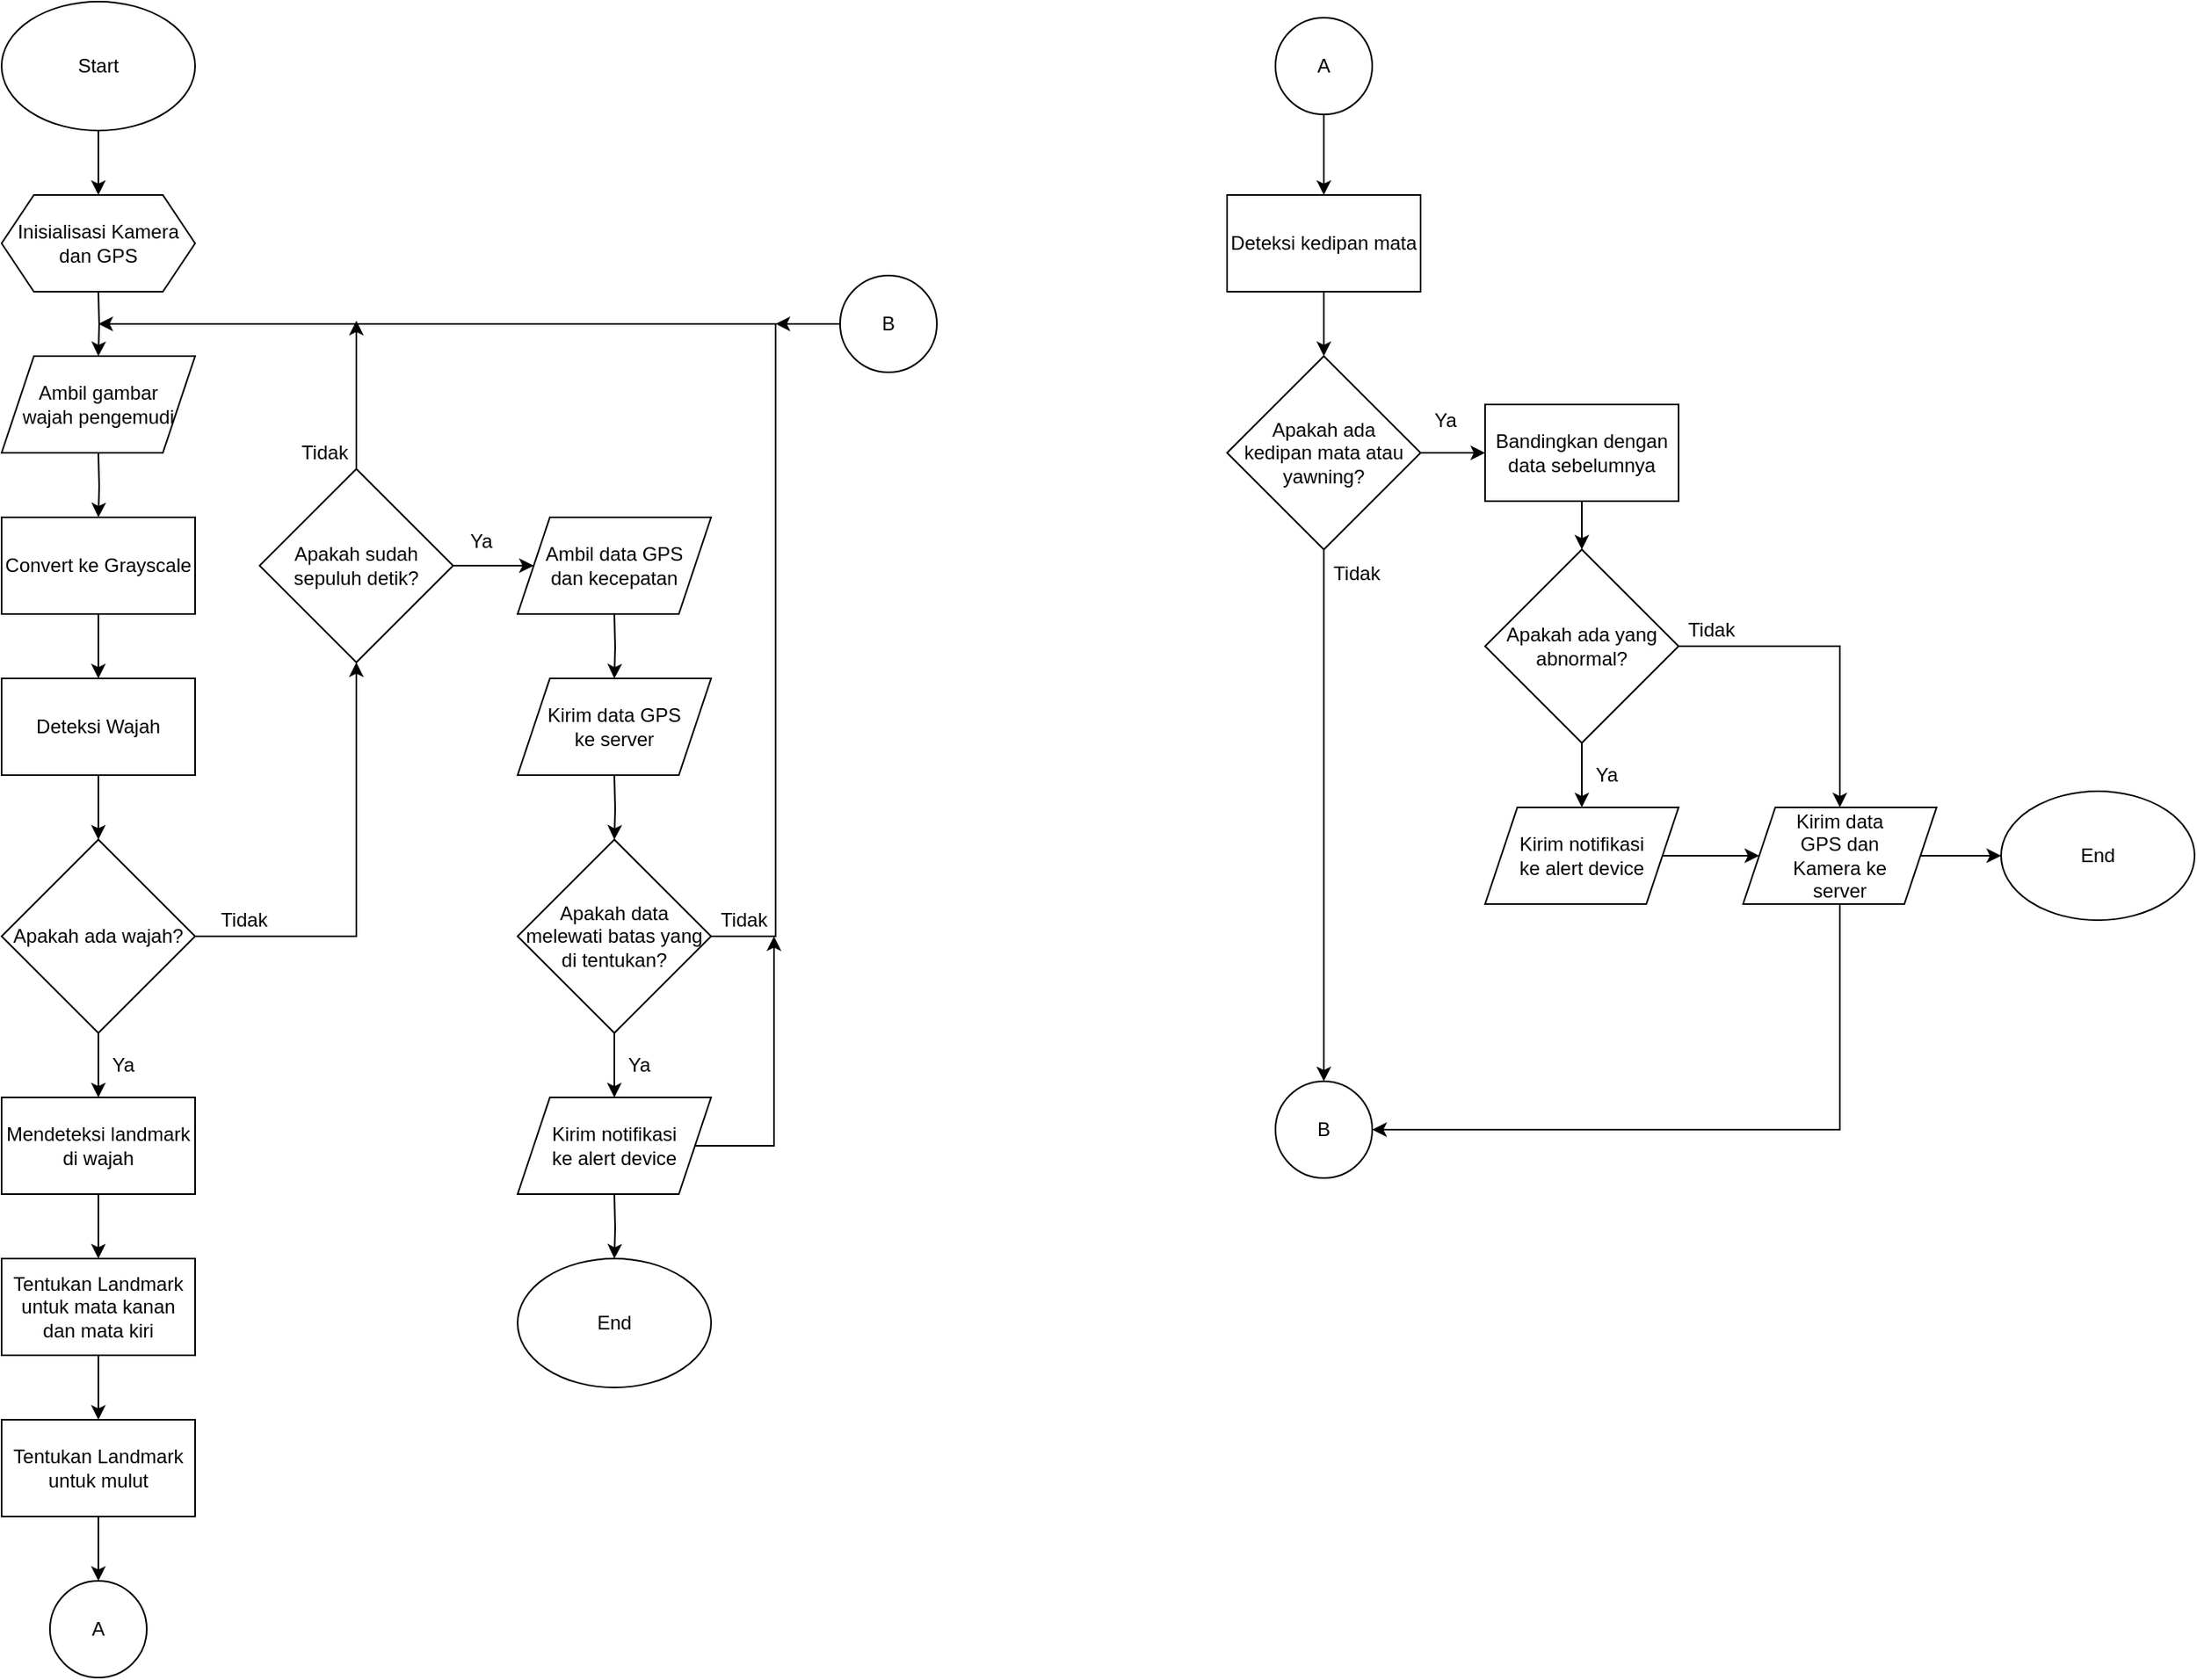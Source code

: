 <mxfile version="14.5.10" type="github">
  <diagram id="o2fH_WWDMF9li2Jf_rtt" name="Page-1">
    <mxGraphModel dx="4152" dy="2228" grid="1" gridSize="10" guides="1" tooltips="1" connect="1" arrows="1" fold="1" page="1" pageScale="1" pageWidth="850" pageHeight="1100" math="0" shadow="0">
      <root>
        <mxCell id="0" />
        <mxCell id="1" parent="0" />
        <mxCell id="26X6T3ZS9L2JQqSbIRwc-3" style="edgeStyle=orthogonalEdgeStyle;rounded=0;orthogonalLoop=1;jettySize=auto;html=1;exitX=0.5;exitY=1;exitDx=0;exitDy=0;startArrow=none;startFill=0;" edge="1" parent="1" source="26X6T3ZS9L2JQqSbIRwc-1">
          <mxGeometry relative="1" as="geometry">
            <mxPoint x="180" y="160" as="targetPoint" />
          </mxGeometry>
        </mxCell>
        <mxCell id="26X6T3ZS9L2JQqSbIRwc-1" value="Start" style="ellipse;whiteSpace=wrap;html=1;" vertex="1" parent="1">
          <mxGeometry x="120" y="40" width="120" height="80" as="geometry" />
        </mxCell>
        <mxCell id="26X6T3ZS9L2JQqSbIRwc-6" value="" style="edgeStyle=orthogonalEdgeStyle;rounded=0;orthogonalLoop=1;jettySize=auto;html=1;startArrow=none;startFill=0;" edge="1" parent="1">
          <mxGeometry relative="1" as="geometry">
            <mxPoint x="180" y="220" as="sourcePoint" />
            <mxPoint x="180" y="260" as="targetPoint" />
          </mxGeometry>
        </mxCell>
        <mxCell id="26X6T3ZS9L2JQqSbIRwc-8" value="" style="edgeStyle=orthogonalEdgeStyle;rounded=0;orthogonalLoop=1;jettySize=auto;html=1;startArrow=none;startFill=0;" edge="1" parent="1" target="26X6T3ZS9L2JQqSbIRwc-7">
          <mxGeometry relative="1" as="geometry">
            <mxPoint x="180" y="320" as="sourcePoint" />
          </mxGeometry>
        </mxCell>
        <mxCell id="26X6T3ZS9L2JQqSbIRwc-10" value="" style="edgeStyle=orthogonalEdgeStyle;rounded=0;orthogonalLoop=1;jettySize=auto;html=1;startArrow=none;startFill=0;" edge="1" parent="1" source="26X6T3ZS9L2JQqSbIRwc-7" target="26X6T3ZS9L2JQqSbIRwc-9">
          <mxGeometry relative="1" as="geometry" />
        </mxCell>
        <mxCell id="26X6T3ZS9L2JQqSbIRwc-7" value="Convert ke Grayscale" style="whiteSpace=wrap;html=1;rounded=0;" vertex="1" parent="1">
          <mxGeometry x="120" y="360" width="120" height="60" as="geometry" />
        </mxCell>
        <mxCell id="26X6T3ZS9L2JQqSbIRwc-13" style="edgeStyle=orthogonalEdgeStyle;rounded=0;orthogonalLoop=1;jettySize=auto;html=1;exitX=0.5;exitY=1;exitDx=0;exitDy=0;entryX=0.5;entryY=0;entryDx=0;entryDy=0;startArrow=none;startFill=0;" edge="1" parent="1" source="26X6T3ZS9L2JQqSbIRwc-9" target="26X6T3ZS9L2JQqSbIRwc-11">
          <mxGeometry relative="1" as="geometry" />
        </mxCell>
        <mxCell id="26X6T3ZS9L2JQqSbIRwc-9" value="Deteksi Wajah" style="whiteSpace=wrap;html=1;rounded=0;" vertex="1" parent="1">
          <mxGeometry x="120" y="460" width="120" height="60" as="geometry" />
        </mxCell>
        <mxCell id="26X6T3ZS9L2JQqSbIRwc-16" value="" style="edgeStyle=orthogonalEdgeStyle;rounded=0;orthogonalLoop=1;jettySize=auto;html=1;startArrow=none;startFill=0;" edge="1" parent="1" source="26X6T3ZS9L2JQqSbIRwc-11" target="26X6T3ZS9L2JQqSbIRwc-15">
          <mxGeometry relative="1" as="geometry" />
        </mxCell>
        <mxCell id="26X6T3ZS9L2JQqSbIRwc-26" style="edgeStyle=orthogonalEdgeStyle;rounded=0;orthogonalLoop=1;jettySize=auto;html=1;exitX=1;exitY=0.5;exitDx=0;exitDy=0;entryX=0.5;entryY=1;entryDx=0;entryDy=0;startArrow=none;startFill=0;" edge="1" parent="1" source="26X6T3ZS9L2JQqSbIRwc-11" target="26X6T3ZS9L2JQqSbIRwc-24">
          <mxGeometry relative="1" as="geometry" />
        </mxCell>
        <mxCell id="26X6T3ZS9L2JQqSbIRwc-11" value="Apakah ada wajah?" style="rhombus;whiteSpace=wrap;html=1;" vertex="1" parent="1">
          <mxGeometry x="120" y="560" width="120" height="120" as="geometry" />
        </mxCell>
        <mxCell id="26X6T3ZS9L2JQqSbIRwc-14" value="Tidak" style="text;html=1;align=center;verticalAlign=middle;resizable=0;points=[];autosize=1;strokeColor=none;" vertex="1" parent="1">
          <mxGeometry x="250" y="600" width="40" height="20" as="geometry" />
        </mxCell>
        <mxCell id="26X6T3ZS9L2JQqSbIRwc-18" value="" style="edgeStyle=orthogonalEdgeStyle;rounded=0;orthogonalLoop=1;jettySize=auto;html=1;startArrow=none;startFill=0;" edge="1" parent="1" source="26X6T3ZS9L2JQqSbIRwc-15" target="26X6T3ZS9L2JQqSbIRwc-17">
          <mxGeometry relative="1" as="geometry" />
        </mxCell>
        <mxCell id="26X6T3ZS9L2JQqSbIRwc-15" value="Mendeteksi landmark di wajah" style="whiteSpace=wrap;html=1;" vertex="1" parent="1">
          <mxGeometry x="120" y="720" width="120" height="60" as="geometry" />
        </mxCell>
        <mxCell id="26X6T3ZS9L2JQqSbIRwc-20" value="" style="edgeStyle=orthogonalEdgeStyle;rounded=0;orthogonalLoop=1;jettySize=auto;html=1;startArrow=none;startFill=0;" edge="1" parent="1" source="26X6T3ZS9L2JQqSbIRwc-17" target="26X6T3ZS9L2JQqSbIRwc-19">
          <mxGeometry relative="1" as="geometry" />
        </mxCell>
        <mxCell id="26X6T3ZS9L2JQqSbIRwc-17" value="Tentukan Landmark untuk mata kanan dan mata kiri" style="whiteSpace=wrap;html=1;" vertex="1" parent="1">
          <mxGeometry x="120" y="820" width="120" height="60" as="geometry" />
        </mxCell>
        <mxCell id="26X6T3ZS9L2JQqSbIRwc-22" value="" style="edgeStyle=orthogonalEdgeStyle;rounded=0;orthogonalLoop=1;jettySize=auto;html=1;startArrow=none;startFill=0;" edge="1" parent="1" source="26X6T3ZS9L2JQqSbIRwc-19" target="26X6T3ZS9L2JQqSbIRwc-21">
          <mxGeometry relative="1" as="geometry" />
        </mxCell>
        <mxCell id="26X6T3ZS9L2JQqSbIRwc-19" value="Tentukan Landmark untuk mulut" style="whiteSpace=wrap;html=1;" vertex="1" parent="1">
          <mxGeometry x="120" y="920" width="120" height="60" as="geometry" />
        </mxCell>
        <mxCell id="26X6T3ZS9L2JQqSbIRwc-21" value="A" style="ellipse;whiteSpace=wrap;html=1;" vertex="1" parent="1">
          <mxGeometry x="150" y="1020" width="60" height="60" as="geometry" />
        </mxCell>
        <mxCell id="26X6T3ZS9L2JQqSbIRwc-54" style="edgeStyle=orthogonalEdgeStyle;rounded=0;orthogonalLoop=1;jettySize=auto;html=1;exitX=0.5;exitY=1;exitDx=0;exitDy=0;entryX=0.5;entryY=0;entryDx=0;entryDy=0;startArrow=none;startFill=0;" edge="1" parent="1" source="26X6T3ZS9L2JQqSbIRwc-23" target="26X6T3ZS9L2JQqSbIRwc-53">
          <mxGeometry relative="1" as="geometry" />
        </mxCell>
        <mxCell id="26X6T3ZS9L2JQqSbIRwc-23" value="A" style="ellipse;whiteSpace=wrap;html=1;" vertex="1" parent="1">
          <mxGeometry x="910" y="50" width="60" height="60" as="geometry" />
        </mxCell>
        <mxCell id="26X6T3ZS9L2JQqSbIRwc-27" style="edgeStyle=orthogonalEdgeStyle;rounded=0;orthogonalLoop=1;jettySize=auto;html=1;exitX=0.5;exitY=0;exitDx=0;exitDy=0;startArrow=none;startFill=0;" edge="1" parent="1" source="26X6T3ZS9L2JQqSbIRwc-24">
          <mxGeometry relative="1" as="geometry">
            <mxPoint x="180" y="240" as="targetPoint" />
            <Array as="points">
              <mxPoint x="340" y="240" />
            </Array>
          </mxGeometry>
        </mxCell>
        <mxCell id="26X6T3ZS9L2JQqSbIRwc-30" style="edgeStyle=orthogonalEdgeStyle;rounded=0;orthogonalLoop=1;jettySize=auto;html=1;exitX=1;exitY=0.5;exitDx=0;exitDy=0;entryX=0;entryY=0.5;entryDx=0;entryDy=0;startArrow=none;startFill=0;" edge="1" parent="1" source="26X6T3ZS9L2JQqSbIRwc-24" target="26X6T3ZS9L2JQqSbIRwc-50">
          <mxGeometry relative="1" as="geometry">
            <mxPoint x="440" y="390" as="targetPoint" />
          </mxGeometry>
        </mxCell>
        <mxCell id="26X6T3ZS9L2JQqSbIRwc-24" value="&lt;div&gt;Apakah sudah&lt;/div&gt;&lt;div&gt; sepuluh detik?&lt;/div&gt;" style="rhombus;whiteSpace=wrap;html=1;" vertex="1" parent="1">
          <mxGeometry x="280" y="330" width="120" height="120" as="geometry" />
        </mxCell>
        <mxCell id="26X6T3ZS9L2JQqSbIRwc-28" value="Tidak" style="text;html=1;align=center;verticalAlign=middle;resizable=0;points=[];autosize=1;strokeColor=none;" vertex="1" parent="1">
          <mxGeometry x="300" y="310" width="40" height="20" as="geometry" />
        </mxCell>
        <mxCell id="26X6T3ZS9L2JQqSbIRwc-35" value="" style="edgeStyle=orthogonalEdgeStyle;rounded=0;orthogonalLoop=1;jettySize=auto;html=1;startArrow=none;startFill=0;" edge="1" parent="1">
          <mxGeometry relative="1" as="geometry">
            <mxPoint x="500" y="420" as="sourcePoint" />
            <mxPoint x="500" y="460" as="targetPoint" />
          </mxGeometry>
        </mxCell>
        <mxCell id="26X6T3ZS9L2JQqSbIRwc-31" value="Ya" style="text;html=1;align=center;verticalAlign=middle;resizable=0;points=[];autosize=1;strokeColor=none;" vertex="1" parent="1">
          <mxGeometry x="402" y="365" width="30" height="20" as="geometry" />
        </mxCell>
        <mxCell id="26X6T3ZS9L2JQqSbIRwc-33" value="Ya" style="text;html=1;align=center;verticalAlign=middle;resizable=0;points=[];autosize=1;strokeColor=none;" vertex="1" parent="1">
          <mxGeometry x="180" y="690" width="30" height="20" as="geometry" />
        </mxCell>
        <mxCell id="26X6T3ZS9L2JQqSbIRwc-39" value="" style="edgeStyle=orthogonalEdgeStyle;rounded=0;orthogonalLoop=1;jettySize=auto;html=1;startArrow=none;startFill=0;" edge="1" parent="1" target="26X6T3ZS9L2JQqSbIRwc-38">
          <mxGeometry relative="1" as="geometry">
            <mxPoint x="500" y="520" as="sourcePoint" />
          </mxGeometry>
        </mxCell>
        <mxCell id="26X6T3ZS9L2JQqSbIRwc-41" style="edgeStyle=orthogonalEdgeStyle;rounded=0;orthogonalLoop=1;jettySize=auto;html=1;exitX=0.5;exitY=1;exitDx=0;exitDy=0;entryX=0.5;entryY=0;entryDx=0;entryDy=0;startArrow=none;startFill=0;" edge="1" parent="1" source="26X6T3ZS9L2JQqSbIRwc-38">
          <mxGeometry relative="1" as="geometry">
            <mxPoint x="500" y="720" as="targetPoint" />
          </mxGeometry>
        </mxCell>
        <mxCell id="26X6T3ZS9L2JQqSbIRwc-43" style="edgeStyle=orthogonalEdgeStyle;rounded=0;orthogonalLoop=1;jettySize=auto;html=1;exitX=1;exitY=0.5;exitDx=0;exitDy=0;startArrow=none;startFill=0;" edge="1" parent="1" source="26X6T3ZS9L2JQqSbIRwc-38">
          <mxGeometry relative="1" as="geometry">
            <mxPoint x="340" y="238" as="targetPoint" />
            <Array as="points">
              <mxPoint x="600" y="620" />
              <mxPoint x="600" y="240" />
              <mxPoint x="340" y="240" />
            </Array>
          </mxGeometry>
        </mxCell>
        <mxCell id="26X6T3ZS9L2JQqSbIRwc-38" value="&lt;div&gt;Apakah data &lt;br&gt;&lt;/div&gt;&lt;div&gt;melewati batas yang di tentukan?&lt;/div&gt;" style="rhombus;whiteSpace=wrap;html=1;rounded=0;" vertex="1" parent="1">
          <mxGeometry x="440" y="560" width="120" height="120" as="geometry" />
        </mxCell>
        <mxCell id="26X6T3ZS9L2JQqSbIRwc-45" style="edgeStyle=orthogonalEdgeStyle;rounded=0;orthogonalLoop=1;jettySize=auto;html=1;exitX=1;exitY=0.5;exitDx=0;exitDy=0;entryX=0.975;entryY=1;entryDx=0;entryDy=0;entryPerimeter=0;startArrow=none;startFill=0;" edge="1" parent="1" source="26X6T3ZS9L2JQqSbIRwc-52" target="26X6T3ZS9L2JQqSbIRwc-44">
          <mxGeometry relative="1" as="geometry">
            <mxPoint x="560" y="750" as="sourcePoint" />
            <Array as="points">
              <mxPoint x="599" y="750" />
            </Array>
          </mxGeometry>
        </mxCell>
        <mxCell id="26X6T3ZS9L2JQqSbIRwc-47" style="edgeStyle=orthogonalEdgeStyle;rounded=0;orthogonalLoop=1;jettySize=auto;html=1;exitX=0.5;exitY=1;exitDx=0;exitDy=0;entryX=0.5;entryY=0;entryDx=0;entryDy=0;startArrow=none;startFill=0;" edge="1" parent="1" target="26X6T3ZS9L2JQqSbIRwc-46">
          <mxGeometry relative="1" as="geometry">
            <mxPoint x="500" y="780" as="sourcePoint" />
          </mxGeometry>
        </mxCell>
        <mxCell id="26X6T3ZS9L2JQqSbIRwc-42" value="Ya" style="text;html=1;align=center;verticalAlign=middle;resizable=0;points=[];autosize=1;strokeColor=none;" vertex="1" parent="1">
          <mxGeometry x="500" y="690" width="30" height="20" as="geometry" />
        </mxCell>
        <mxCell id="26X6T3ZS9L2JQqSbIRwc-44" value="Tidak" style="text;html=1;align=center;verticalAlign=middle;resizable=0;points=[];autosize=1;strokeColor=none;" vertex="1" parent="1">
          <mxGeometry x="560" y="600" width="40" height="20" as="geometry" />
        </mxCell>
        <mxCell id="26X6T3ZS9L2JQqSbIRwc-46" value="End" style="ellipse;whiteSpace=wrap;html=1;" vertex="1" parent="1">
          <mxGeometry x="440" y="820" width="120" height="80" as="geometry" />
        </mxCell>
        <mxCell id="26X6T3ZS9L2JQqSbIRwc-48" value="&lt;div&gt;Ambil gambar &lt;br&gt;&lt;/div&gt;&lt;div&gt;wajah pengemudi&lt;/div&gt;" style="shape=parallelogram;perimeter=parallelogramPerimeter;whiteSpace=wrap;html=1;fixedSize=1;" vertex="1" parent="1">
          <mxGeometry x="120" y="260" width="120" height="60" as="geometry" />
        </mxCell>
        <mxCell id="26X6T3ZS9L2JQqSbIRwc-49" value="Inisialisasi Kamera dan GPS" style="shape=hexagon;perimeter=hexagonPerimeter2;whiteSpace=wrap;html=1;fixedSize=1;" vertex="1" parent="1">
          <mxGeometry x="120" y="160" width="120" height="60" as="geometry" />
        </mxCell>
        <mxCell id="26X6T3ZS9L2JQqSbIRwc-50" value="&lt;div&gt;Ambil data GPS &lt;br&gt;&lt;/div&gt;&lt;div&gt;dan kecepatan&lt;/div&gt;" style="shape=parallelogram;perimeter=parallelogramPerimeter;whiteSpace=wrap;html=1;fixedSize=1;" vertex="1" parent="1">
          <mxGeometry x="440" y="360" width="120" height="60" as="geometry" />
        </mxCell>
        <mxCell id="26X6T3ZS9L2JQqSbIRwc-51" value="&lt;div&gt;Kirim data GPS&lt;br&gt;&lt;/div&gt;&lt;div&gt;ke server&lt;/div&gt;" style="shape=parallelogram;perimeter=parallelogramPerimeter;whiteSpace=wrap;html=1;fixedSize=1;" vertex="1" parent="1">
          <mxGeometry x="440" y="460" width="120" height="60" as="geometry" />
        </mxCell>
        <mxCell id="26X6T3ZS9L2JQqSbIRwc-52" value="&lt;div&gt;Kirim notifikasi &lt;br&gt;&lt;/div&gt;&lt;div&gt;ke alert device&lt;/div&gt;" style="shape=parallelogram;perimeter=parallelogramPerimeter;whiteSpace=wrap;html=1;fixedSize=1;" vertex="1" parent="1">
          <mxGeometry x="440" y="720" width="120" height="60" as="geometry" />
        </mxCell>
        <mxCell id="26X6T3ZS9L2JQqSbIRwc-56" style="edgeStyle=orthogonalEdgeStyle;rounded=0;orthogonalLoop=1;jettySize=auto;html=1;exitX=0.5;exitY=1;exitDx=0;exitDy=0;entryX=0.5;entryY=0;entryDx=0;entryDy=0;startArrow=none;startFill=0;" edge="1" parent="1" source="26X6T3ZS9L2JQqSbIRwc-53" target="26X6T3ZS9L2JQqSbIRwc-55">
          <mxGeometry relative="1" as="geometry" />
        </mxCell>
        <mxCell id="26X6T3ZS9L2JQqSbIRwc-53" value="Deteksi kedipan mata" style="rounded=0;whiteSpace=wrap;html=1;" vertex="1" parent="1">
          <mxGeometry x="880" y="160" width="120" height="60" as="geometry" />
        </mxCell>
        <mxCell id="26X6T3ZS9L2JQqSbIRwc-59" style="edgeStyle=orthogonalEdgeStyle;rounded=0;orthogonalLoop=1;jettySize=auto;html=1;exitX=1;exitY=0.5;exitDx=0;exitDy=0;entryX=0;entryY=0.5;entryDx=0;entryDy=0;startArrow=none;startFill=0;" edge="1" parent="1" source="26X6T3ZS9L2JQqSbIRwc-55" target="26X6T3ZS9L2JQqSbIRwc-57">
          <mxGeometry relative="1" as="geometry" />
        </mxCell>
        <mxCell id="26X6T3ZS9L2JQqSbIRwc-80" style="edgeStyle=orthogonalEdgeStyle;rounded=0;orthogonalLoop=1;jettySize=auto;html=1;exitX=0.5;exitY=1;exitDx=0;exitDy=0;entryX=0.5;entryY=0;entryDx=0;entryDy=0;startArrow=none;startFill=0;" edge="1" parent="1" source="26X6T3ZS9L2JQqSbIRwc-55" target="26X6T3ZS9L2JQqSbIRwc-79">
          <mxGeometry relative="1" as="geometry" />
        </mxCell>
        <mxCell id="26X6T3ZS9L2JQqSbIRwc-55" value="&lt;div&gt;Apakah ada &lt;br&gt;&lt;/div&gt;&lt;div&gt;kedipan mata atau yawning?&lt;br&gt;&lt;/div&gt;" style="rhombus;whiteSpace=wrap;html=1;" vertex="1" parent="1">
          <mxGeometry x="880" y="260" width="120" height="120" as="geometry" />
        </mxCell>
        <mxCell id="26X6T3ZS9L2JQqSbIRwc-60" style="edgeStyle=orthogonalEdgeStyle;rounded=0;orthogonalLoop=1;jettySize=auto;html=1;exitX=0.5;exitY=1;exitDx=0;exitDy=0;entryX=0.5;entryY=0;entryDx=0;entryDy=0;startArrow=none;startFill=0;" edge="1" parent="1" source="26X6T3ZS9L2JQqSbIRwc-57" target="26X6T3ZS9L2JQqSbIRwc-58">
          <mxGeometry relative="1" as="geometry" />
        </mxCell>
        <mxCell id="26X6T3ZS9L2JQqSbIRwc-57" value="Bandingkan dengan data sebelumnya" style="rounded=0;whiteSpace=wrap;html=1;" vertex="1" parent="1">
          <mxGeometry x="1040" y="290" width="120" height="60" as="geometry" />
        </mxCell>
        <mxCell id="26X6T3ZS9L2JQqSbIRwc-71" style="edgeStyle=orthogonalEdgeStyle;rounded=0;orthogonalLoop=1;jettySize=auto;html=1;exitX=0.5;exitY=1;exitDx=0;exitDy=0;entryX=0.5;entryY=0;entryDx=0;entryDy=0;startArrow=none;startFill=0;" edge="1" parent="1" source="26X6T3ZS9L2JQqSbIRwc-58" target="26X6T3ZS9L2JQqSbIRwc-70">
          <mxGeometry relative="1" as="geometry" />
        </mxCell>
        <mxCell id="26X6T3ZS9L2JQqSbIRwc-81" style="edgeStyle=orthogonalEdgeStyle;rounded=0;orthogonalLoop=1;jettySize=auto;html=1;exitX=1;exitY=0.5;exitDx=0;exitDy=0;startArrow=none;startFill=0;" edge="1" parent="1" source="26X6T3ZS9L2JQqSbIRwc-58" target="26X6T3ZS9L2JQqSbIRwc-67">
          <mxGeometry relative="1" as="geometry" />
        </mxCell>
        <mxCell id="26X6T3ZS9L2JQqSbIRwc-58" value="Apakah ada yang abnormal?" style="rhombus;whiteSpace=wrap;html=1;" vertex="1" parent="1">
          <mxGeometry x="1040" y="380" width="120" height="120" as="geometry" />
        </mxCell>
        <mxCell id="26X6T3ZS9L2JQqSbIRwc-63" style="edgeStyle=orthogonalEdgeStyle;rounded=0;orthogonalLoop=1;jettySize=auto;html=1;exitX=0;exitY=0.5;exitDx=0;exitDy=0;startArrow=none;startFill=0;" edge="1" parent="1" source="26X6T3ZS9L2JQqSbIRwc-61">
          <mxGeometry relative="1" as="geometry">
            <mxPoint x="600" y="240" as="targetPoint" />
          </mxGeometry>
        </mxCell>
        <mxCell id="26X6T3ZS9L2JQqSbIRwc-61" value="B" style="ellipse;whiteSpace=wrap;html=1;" vertex="1" parent="1">
          <mxGeometry x="640" y="210" width="60" height="60" as="geometry" />
        </mxCell>
        <mxCell id="26X6T3ZS9L2JQqSbIRwc-64" value="Tidak" style="text;html=1;align=center;verticalAlign=middle;resizable=0;points=[];autosize=1;strokeColor=none;" vertex="1" parent="1">
          <mxGeometry x="940" y="385" width="40" height="20" as="geometry" />
        </mxCell>
        <mxCell id="26X6T3ZS9L2JQqSbIRwc-65" value="Ya" style="text;html=1;align=center;verticalAlign=middle;resizable=0;points=[];autosize=1;strokeColor=none;" vertex="1" parent="1">
          <mxGeometry x="1000" y="290" width="30" height="20" as="geometry" />
        </mxCell>
        <mxCell id="26X6T3ZS9L2JQqSbIRwc-85" style="edgeStyle=orthogonalEdgeStyle;rounded=0;orthogonalLoop=1;jettySize=auto;html=1;exitX=0.5;exitY=1;exitDx=0;exitDy=0;entryX=1;entryY=0.5;entryDx=0;entryDy=0;startArrow=none;startFill=0;" edge="1" parent="1" source="26X6T3ZS9L2JQqSbIRwc-67" target="26X6T3ZS9L2JQqSbIRwc-79">
          <mxGeometry relative="1" as="geometry" />
        </mxCell>
        <mxCell id="26X6T3ZS9L2JQqSbIRwc-88" style="edgeStyle=orthogonalEdgeStyle;rounded=0;orthogonalLoop=1;jettySize=auto;html=1;exitX=1;exitY=0.5;exitDx=0;exitDy=0;entryX=0;entryY=0.5;entryDx=0;entryDy=0;startArrow=none;startFill=0;" edge="1" parent="1" source="26X6T3ZS9L2JQqSbIRwc-67" target="26X6T3ZS9L2JQqSbIRwc-86">
          <mxGeometry relative="1" as="geometry" />
        </mxCell>
        <mxCell id="26X6T3ZS9L2JQqSbIRwc-67" value="&lt;div&gt;Kirim data &lt;br&gt;&lt;/div&gt;&lt;div&gt;GPS dan &lt;br&gt;&lt;/div&gt;&lt;div&gt;Kamera ke &lt;br&gt;&lt;/div&gt;&lt;div&gt;server&lt;/div&gt;" style="shape=parallelogram;perimeter=parallelogramPerimeter;whiteSpace=wrap;html=1;fixedSize=1;" vertex="1" parent="1">
          <mxGeometry x="1200" y="540" width="120" height="60" as="geometry" />
        </mxCell>
        <mxCell id="26X6T3ZS9L2JQqSbIRwc-84" style="edgeStyle=orthogonalEdgeStyle;rounded=0;orthogonalLoop=1;jettySize=auto;html=1;exitX=1;exitY=0.5;exitDx=0;exitDy=0;entryX=0;entryY=0.5;entryDx=0;entryDy=0;startArrow=none;startFill=0;" edge="1" parent="1" source="26X6T3ZS9L2JQqSbIRwc-70" target="26X6T3ZS9L2JQqSbIRwc-67">
          <mxGeometry relative="1" as="geometry" />
        </mxCell>
        <mxCell id="26X6T3ZS9L2JQqSbIRwc-70" value="&lt;div&gt;Kirim notifikasi &lt;br&gt;&lt;/div&gt;&lt;div&gt;ke alert device&lt;/div&gt;" style="shape=parallelogram;perimeter=parallelogramPerimeter;whiteSpace=wrap;html=1;fixedSize=1;" vertex="1" parent="1">
          <mxGeometry x="1040" y="540" width="120" height="60" as="geometry" />
        </mxCell>
        <mxCell id="26X6T3ZS9L2JQqSbIRwc-79" value="B" style="ellipse;whiteSpace=wrap;html=1;" vertex="1" parent="1">
          <mxGeometry x="910" y="710" width="60" height="60" as="geometry" />
        </mxCell>
        <mxCell id="26X6T3ZS9L2JQqSbIRwc-82" value="Tidak" style="text;html=1;align=center;verticalAlign=middle;resizable=0;points=[];autosize=1;strokeColor=none;" vertex="1" parent="1">
          <mxGeometry x="1160" y="420" width="40" height="20" as="geometry" />
        </mxCell>
        <mxCell id="26X6T3ZS9L2JQqSbIRwc-83" value="Ya" style="text;html=1;align=center;verticalAlign=middle;resizable=0;points=[];autosize=1;strokeColor=none;" vertex="1" parent="1">
          <mxGeometry x="1100" y="510" width="30" height="20" as="geometry" />
        </mxCell>
        <mxCell id="26X6T3ZS9L2JQqSbIRwc-86" value="End" style="ellipse;whiteSpace=wrap;html=1;" vertex="1" parent="1">
          <mxGeometry x="1360" y="530" width="120" height="80" as="geometry" />
        </mxCell>
      </root>
    </mxGraphModel>
  </diagram>
</mxfile>

